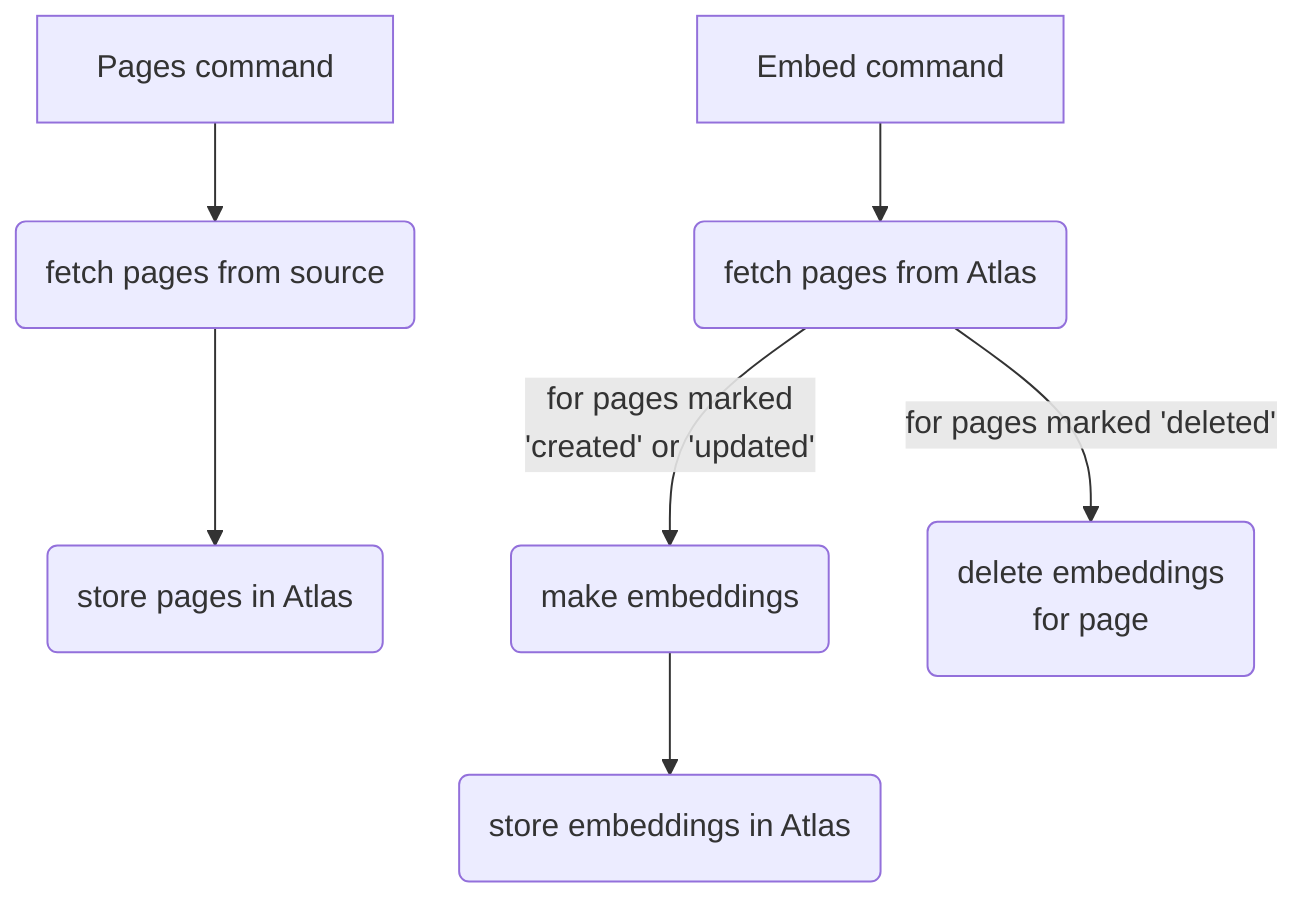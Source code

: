 flowchart
    B[Pages command]
    C[Embed command]
    B --> D(fetch pages from source)
    D --> E(store pages in Atlas)
    
    C --> F(fetch pages from Atlas)
    F -- for pages marked\n 'created' or 'updated' --> G(make embeddings)
    G --> H(store embeddings in Atlas)
    F -- for pages marked 'deleted' --> I(delete embeddings\nfor page)
